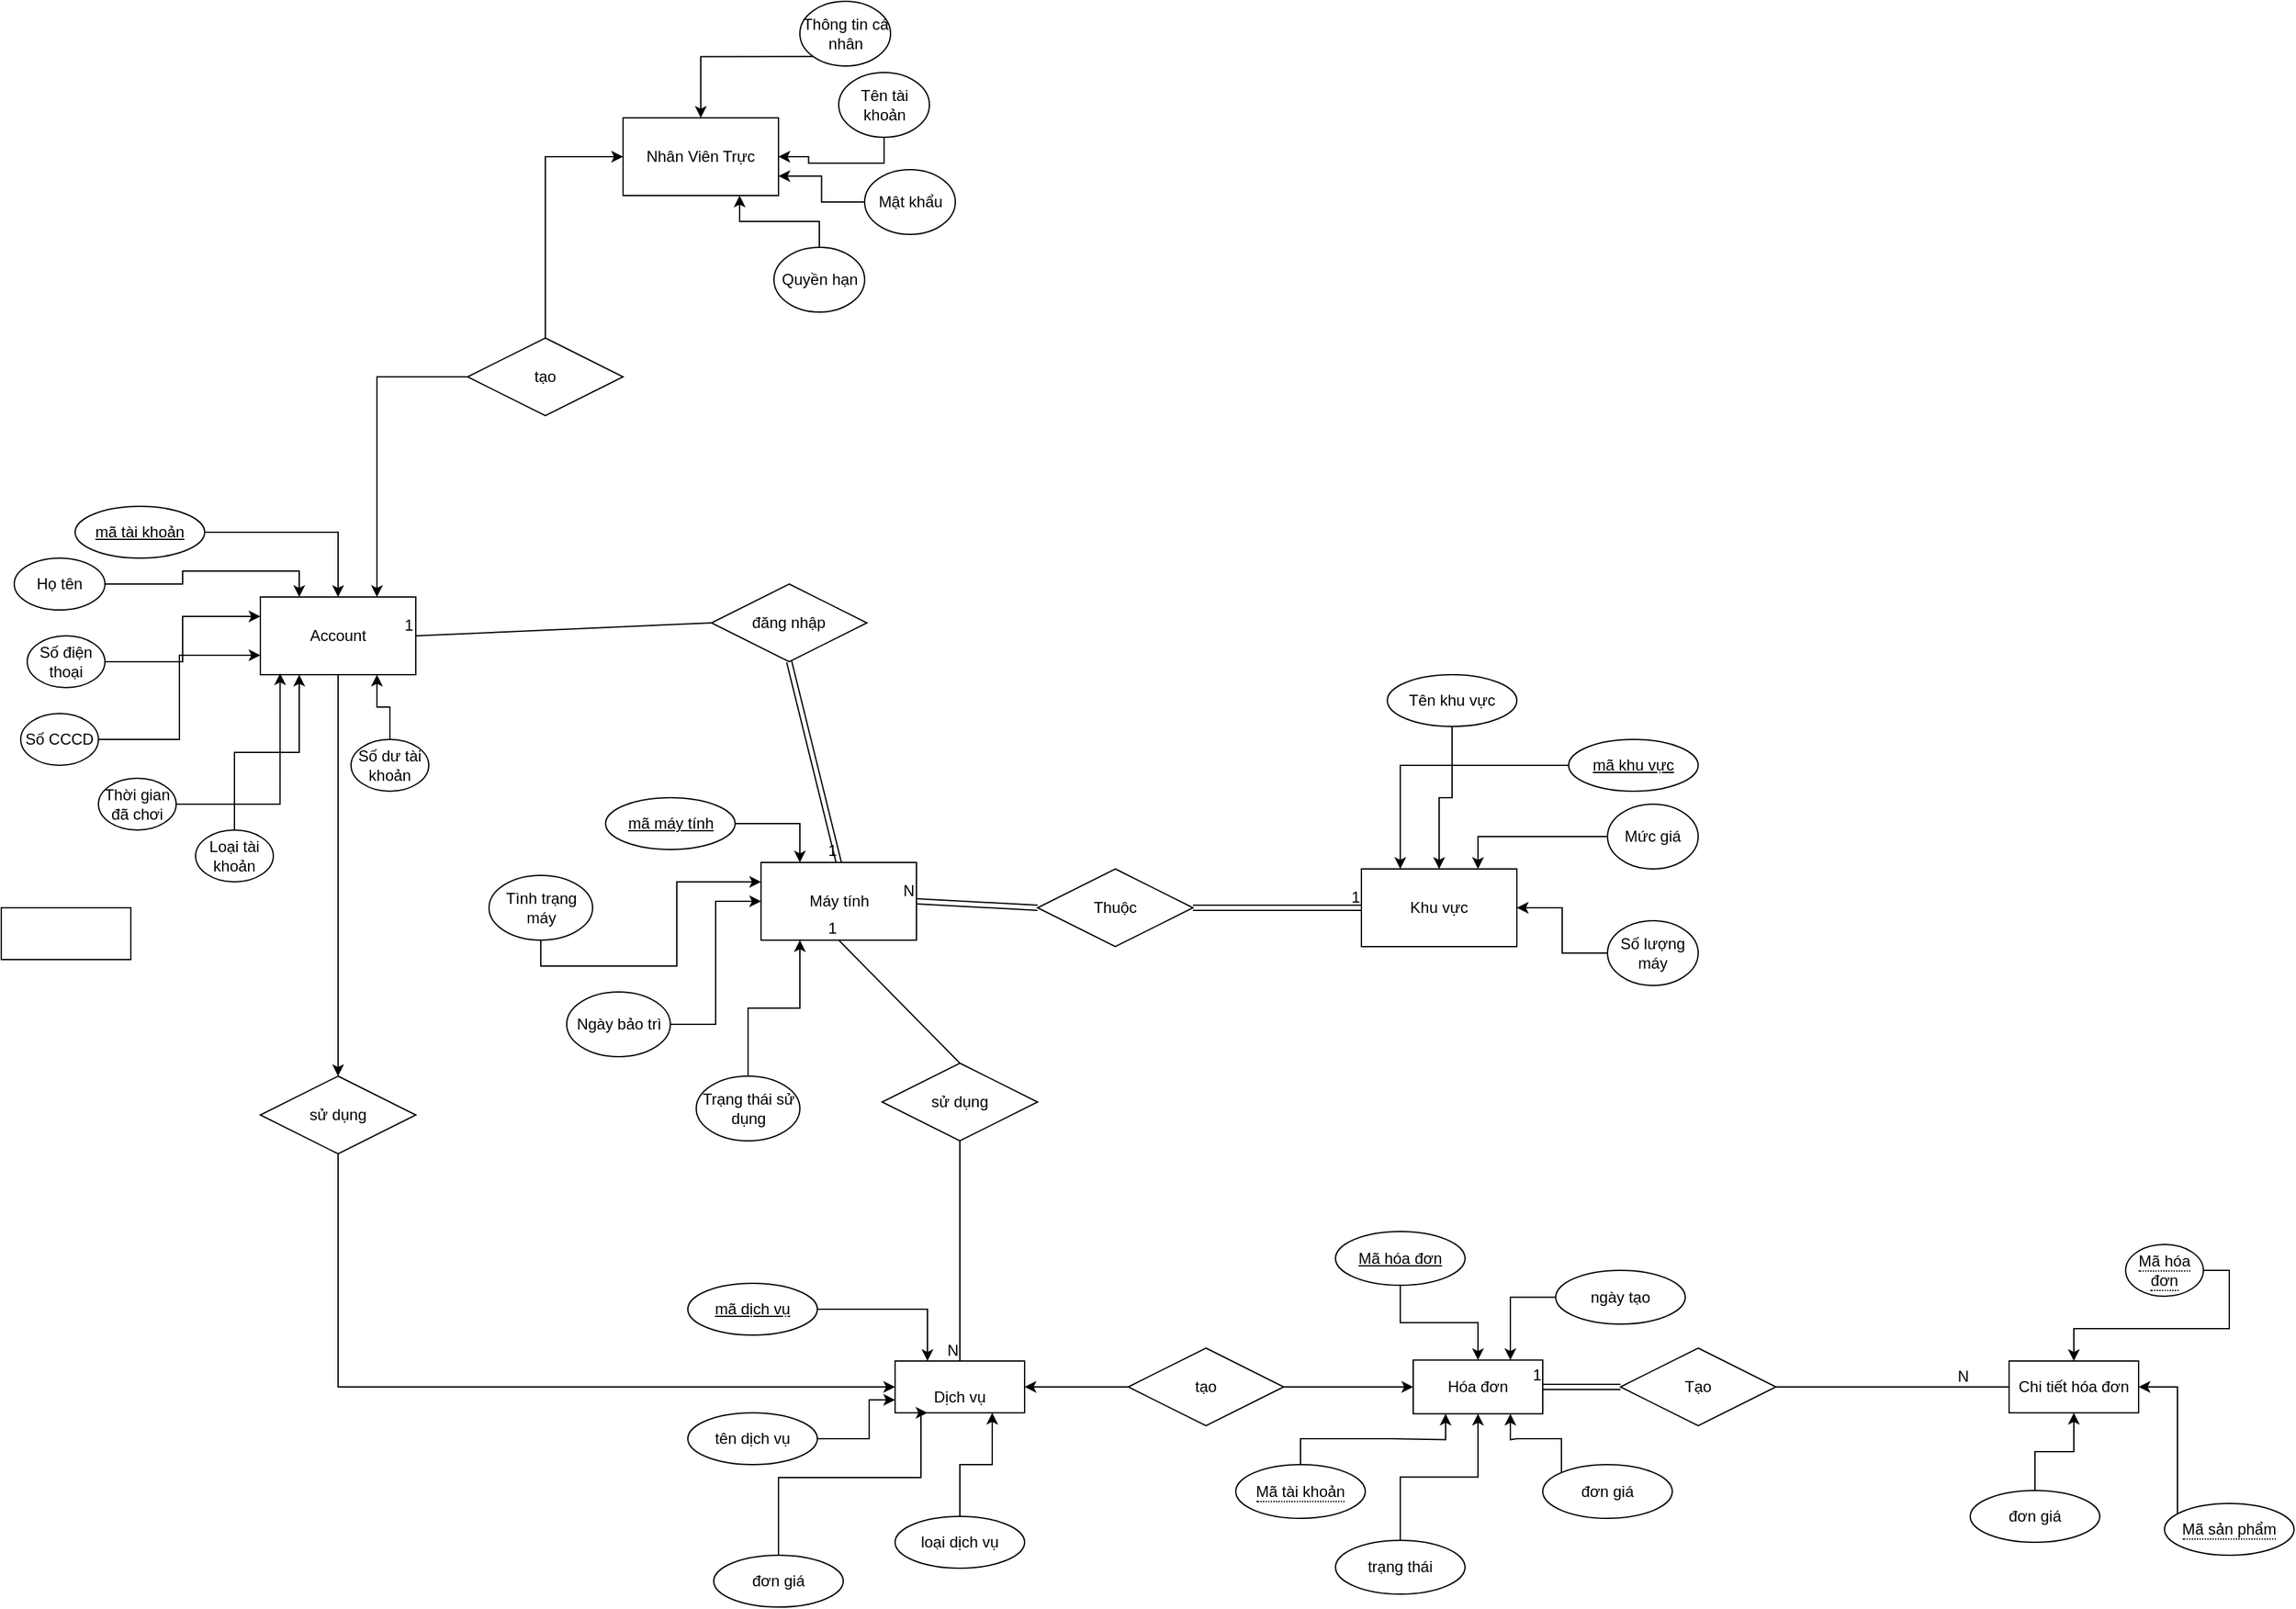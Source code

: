 <mxfile version="21.7.5" type="github">
  <diagram id="C5RBs43oDa-KdzZeNtuy" name="Page-1">
    <mxGraphModel dx="2983" dy="1170" grid="1" gridSize="10" guides="1" tooltips="1" connect="1" arrows="1" fold="1" page="1" pageScale="1" pageWidth="827" pageHeight="1169" math="0" shadow="0">
      <root>
        <mxCell id="WIyWlLk6GJQsqaUBKTNV-0" />
        <mxCell id="WIyWlLk6GJQsqaUBKTNV-1" parent="WIyWlLk6GJQsqaUBKTNV-0" />
        <mxCell id="MhLtzDRJtPfGhHGrREuR-24" value="" style="group" vertex="1" connectable="0" parent="WIyWlLk6GJQsqaUBKTNV-1">
          <mxGeometry x="510" y="1190" width="280" height="240" as="geometry" />
        </mxCell>
        <mxCell id="MhLtzDRJtPfGhHGrREuR-13" value="Khu vực" style="rounded=0;whiteSpace=wrap;html=1;" vertex="1" parent="MhLtzDRJtPfGhHGrREuR-24">
          <mxGeometry y="150" width="120" height="60" as="geometry" />
        </mxCell>
        <mxCell id="MhLtzDRJtPfGhHGrREuR-22" style="edgeStyle=orthogonalEdgeStyle;rounded=0;orthogonalLoop=1;jettySize=auto;html=1;entryX=0.75;entryY=0;entryDx=0;entryDy=0;" edge="1" parent="MhLtzDRJtPfGhHGrREuR-24" source="MhLtzDRJtPfGhHGrREuR-15" target="MhLtzDRJtPfGhHGrREuR-13">
          <mxGeometry relative="1" as="geometry" />
        </mxCell>
        <mxCell id="MhLtzDRJtPfGhHGrREuR-15" value="Mức giá" style="ellipse;whiteSpace=wrap;html=1;" vertex="1" parent="MhLtzDRJtPfGhHGrREuR-24">
          <mxGeometry x="190" y="100" width="70" height="50" as="geometry" />
        </mxCell>
        <mxCell id="MhLtzDRJtPfGhHGrREuR-23" style="edgeStyle=orthogonalEdgeStyle;rounded=0;orthogonalLoop=1;jettySize=auto;html=1;entryX=1;entryY=0.5;entryDx=0;entryDy=0;" edge="1" parent="MhLtzDRJtPfGhHGrREuR-24" source="MhLtzDRJtPfGhHGrREuR-16" target="MhLtzDRJtPfGhHGrREuR-13">
          <mxGeometry relative="1" as="geometry" />
        </mxCell>
        <mxCell id="MhLtzDRJtPfGhHGrREuR-16" value="Số lượng máy" style="ellipse;whiteSpace=wrap;html=1;" vertex="1" parent="MhLtzDRJtPfGhHGrREuR-24">
          <mxGeometry x="190" y="190" width="70" height="50" as="geometry" />
        </mxCell>
        <mxCell id="MhLtzDRJtPfGhHGrREuR-20" style="edgeStyle=orthogonalEdgeStyle;rounded=0;orthogonalLoop=1;jettySize=auto;html=1;entryX=0.5;entryY=0;entryDx=0;entryDy=0;" edge="1" parent="MhLtzDRJtPfGhHGrREuR-24" source="MhLtzDRJtPfGhHGrREuR-19" target="MhLtzDRJtPfGhHGrREuR-13">
          <mxGeometry relative="1" as="geometry" />
        </mxCell>
        <mxCell id="MhLtzDRJtPfGhHGrREuR-19" value="Tên khu vực" style="ellipse;whiteSpace=wrap;html=1;align=center;" vertex="1" parent="MhLtzDRJtPfGhHGrREuR-24">
          <mxGeometry x="20" width="100" height="40" as="geometry" />
        </mxCell>
        <mxCell id="MhLtzDRJtPfGhHGrREuR-31" style="edgeStyle=orthogonalEdgeStyle;rounded=0;orthogonalLoop=1;jettySize=auto;html=1;entryX=0.25;entryY=0;entryDx=0;entryDy=0;exitX=0;exitY=0.5;exitDx=0;exitDy=0;" edge="1" parent="MhLtzDRJtPfGhHGrREuR-24" source="MhLtzDRJtPfGhHGrREuR-125" target="MhLtzDRJtPfGhHGrREuR-13">
          <mxGeometry relative="1" as="geometry">
            <mxPoint x="175" y="50" as="sourcePoint" />
          </mxGeometry>
        </mxCell>
        <mxCell id="MhLtzDRJtPfGhHGrREuR-125" value="mã khu vực" style="ellipse;whiteSpace=wrap;html=1;align=center;fontStyle=4;" vertex="1" parent="MhLtzDRJtPfGhHGrREuR-24">
          <mxGeometry x="160" y="50" width="100" height="40" as="geometry" />
        </mxCell>
        <mxCell id="MhLtzDRJtPfGhHGrREuR-25" value="" style="group" vertex="1" connectable="0" parent="WIyWlLk6GJQsqaUBKTNV-1">
          <mxGeometry x="-153.5" y="1245" width="330" height="290" as="geometry" />
        </mxCell>
        <mxCell id="DBvovF7zLhZcRv6KDwWk-44" value="Máy tính" style="rounded=0;whiteSpace=wrap;html=1;" parent="MhLtzDRJtPfGhHGrREuR-25" vertex="1">
          <mxGeometry x="200" y="90" width="120" height="60" as="geometry" />
        </mxCell>
        <mxCell id="MhLtzDRJtPfGhHGrREuR-10" style="edgeStyle=orthogonalEdgeStyle;rounded=0;orthogonalLoop=1;jettySize=auto;html=1;entryX=0;entryY=0.25;entryDx=0;entryDy=0;exitX=0.5;exitY=1;exitDx=0;exitDy=0;" edge="1" parent="MhLtzDRJtPfGhHGrREuR-25" source="MhLtzDRJtPfGhHGrREuR-0" target="DBvovF7zLhZcRv6KDwWk-44">
          <mxGeometry relative="1" as="geometry">
            <mxPoint x="200" y="120" as="targetPoint" />
          </mxGeometry>
        </mxCell>
        <mxCell id="MhLtzDRJtPfGhHGrREuR-0" value="Tình trạng máy" style="ellipse;whiteSpace=wrap;html=1;" vertex="1" parent="MhLtzDRJtPfGhHGrREuR-25">
          <mxGeometry x="-10" y="100" width="80" height="50" as="geometry" />
        </mxCell>
        <mxCell id="MhLtzDRJtPfGhHGrREuR-11" style="edgeStyle=orthogonalEdgeStyle;rounded=0;orthogonalLoop=1;jettySize=auto;html=1;entryX=0;entryY=0.5;entryDx=0;entryDy=0;" edge="1" parent="MhLtzDRJtPfGhHGrREuR-25" source="MhLtzDRJtPfGhHGrREuR-3" target="DBvovF7zLhZcRv6KDwWk-44">
          <mxGeometry relative="1" as="geometry" />
        </mxCell>
        <mxCell id="MhLtzDRJtPfGhHGrREuR-3" value="Ngày bảo trì" style="ellipse;whiteSpace=wrap;html=1;" vertex="1" parent="MhLtzDRJtPfGhHGrREuR-25">
          <mxGeometry x="50" y="190" width="80" height="50" as="geometry" />
        </mxCell>
        <mxCell id="MhLtzDRJtPfGhHGrREuR-12" style="edgeStyle=orthogonalEdgeStyle;rounded=0;orthogonalLoop=1;jettySize=auto;html=1;entryX=0.25;entryY=1;entryDx=0;entryDy=0;" edge="1" parent="MhLtzDRJtPfGhHGrREuR-25" source="MhLtzDRJtPfGhHGrREuR-7" target="DBvovF7zLhZcRv6KDwWk-44">
          <mxGeometry relative="1" as="geometry" />
        </mxCell>
        <mxCell id="MhLtzDRJtPfGhHGrREuR-7" value="Trạng thái sử dụng" style="ellipse;whiteSpace=wrap;html=1;" vertex="1" parent="MhLtzDRJtPfGhHGrREuR-25">
          <mxGeometry x="150" y="255" width="80" height="50" as="geometry" />
        </mxCell>
        <mxCell id="MhLtzDRJtPfGhHGrREuR-29" style="edgeStyle=orthogonalEdgeStyle;rounded=0;orthogonalLoop=1;jettySize=auto;html=1;entryX=0.25;entryY=0;entryDx=0;entryDy=0;exitX=1;exitY=0.5;exitDx=0;exitDy=0;" edge="1" parent="MhLtzDRJtPfGhHGrREuR-25" source="MhLtzDRJtPfGhHGrREuR-123" target="DBvovF7zLhZcRv6KDwWk-44">
          <mxGeometry relative="1" as="geometry">
            <mxPoint x="179.999" y="20.091" as="sourcePoint" />
          </mxGeometry>
        </mxCell>
        <mxCell id="MhLtzDRJtPfGhHGrREuR-123" value="mã máy tính" style="ellipse;whiteSpace=wrap;html=1;align=center;fontStyle=4;" vertex="1" parent="MhLtzDRJtPfGhHGrREuR-25">
          <mxGeometry x="80" y="40" width="100" height="40" as="geometry" />
        </mxCell>
        <mxCell id="MhLtzDRJtPfGhHGrREuR-26" value="" style="group" vertex="1" connectable="0" parent="WIyWlLk6GJQsqaUBKTNV-1">
          <mxGeometry x="-60" y="670" width="256.5" height="240" as="geometry" />
        </mxCell>
        <mxCell id="DBvovF7zLhZcRv6KDwWk-35" value="Nhân Viên Trực" style="rounded=0;whiteSpace=wrap;html=1;" parent="MhLtzDRJtPfGhHGrREuR-26" vertex="1">
          <mxGeometry y="90" width="120" height="60" as="geometry" />
        </mxCell>
        <mxCell id="DBvovF7zLhZcRv6KDwWk-36" style="edgeStyle=orthogonalEdgeStyle;rounded=0;orthogonalLoop=1;jettySize=auto;html=1;exitX=0;exitY=1;exitDx=0;exitDy=0;entryX=0.5;entryY=0;entryDx=0;entryDy=0;" parent="MhLtzDRJtPfGhHGrREuR-26" source="DBvovF7zLhZcRv6KDwWk-37" target="DBvovF7zLhZcRv6KDwWk-35" edge="1">
          <mxGeometry relative="1" as="geometry" />
        </mxCell>
        <mxCell id="DBvovF7zLhZcRv6KDwWk-37" value="Thông tin cá nhân" style="ellipse;whiteSpace=wrap;html=1;" parent="MhLtzDRJtPfGhHGrREuR-26" vertex="1">
          <mxGeometry x="136.5" width="70" height="50" as="geometry" />
        </mxCell>
        <mxCell id="DBvovF7zLhZcRv6KDwWk-38" style="edgeStyle=orthogonalEdgeStyle;rounded=0;orthogonalLoop=1;jettySize=auto;html=1;exitX=0.5;exitY=1;exitDx=0;exitDy=0;entryX=1;entryY=0.5;entryDx=0;entryDy=0;" parent="MhLtzDRJtPfGhHGrREuR-26" source="DBvovF7zLhZcRv6KDwWk-39" target="DBvovF7zLhZcRv6KDwWk-35" edge="1">
          <mxGeometry relative="1" as="geometry" />
        </mxCell>
        <mxCell id="DBvovF7zLhZcRv6KDwWk-39" value="Tên tài khoản" style="ellipse;whiteSpace=wrap;html=1;" parent="MhLtzDRJtPfGhHGrREuR-26" vertex="1">
          <mxGeometry x="166.5" y="55" width="70" height="50" as="geometry" />
        </mxCell>
        <mxCell id="DBvovF7zLhZcRv6KDwWk-40" style="edgeStyle=orthogonalEdgeStyle;rounded=0;orthogonalLoop=1;jettySize=auto;html=1;entryX=1;entryY=0.75;entryDx=0;entryDy=0;" parent="MhLtzDRJtPfGhHGrREuR-26" source="DBvovF7zLhZcRv6KDwWk-41" target="DBvovF7zLhZcRv6KDwWk-35" edge="1">
          <mxGeometry relative="1" as="geometry" />
        </mxCell>
        <mxCell id="DBvovF7zLhZcRv6KDwWk-41" value="Mật khẩu" style="ellipse;whiteSpace=wrap;html=1;" parent="MhLtzDRJtPfGhHGrREuR-26" vertex="1">
          <mxGeometry x="186.5" y="130" width="70" height="50" as="geometry" />
        </mxCell>
        <mxCell id="DBvovF7zLhZcRv6KDwWk-42" style="edgeStyle=orthogonalEdgeStyle;rounded=0;orthogonalLoop=1;jettySize=auto;html=1;entryX=0.75;entryY=1;entryDx=0;entryDy=0;" parent="MhLtzDRJtPfGhHGrREuR-26" source="DBvovF7zLhZcRv6KDwWk-43" target="DBvovF7zLhZcRv6KDwWk-35" edge="1">
          <mxGeometry relative="1" as="geometry" />
        </mxCell>
        <mxCell id="DBvovF7zLhZcRv6KDwWk-43" value="Quyền hạn" style="ellipse;whiteSpace=wrap;html=1;" parent="MhLtzDRJtPfGhHGrREuR-26" vertex="1">
          <mxGeometry x="116.5" y="190" width="70" height="50" as="geometry" />
        </mxCell>
        <mxCell id="MhLtzDRJtPfGhHGrREuR-33" value="Thuộc" style="shape=rhombus;perimeter=rhombusPerimeter;whiteSpace=wrap;html=1;align=center;" vertex="1" parent="WIyWlLk6GJQsqaUBKTNV-1">
          <mxGeometry x="260" y="1340" width="120" height="60" as="geometry" />
        </mxCell>
        <mxCell id="MhLtzDRJtPfGhHGrREuR-36" value="" style="shape=link;html=1;rounded=0;entryX=0;entryY=0.5;entryDx=0;entryDy=0;exitX=1;exitY=0.5;exitDx=0;exitDy=0;" edge="1" parent="WIyWlLk6GJQsqaUBKTNV-1" source="MhLtzDRJtPfGhHGrREuR-33" target="MhLtzDRJtPfGhHGrREuR-13">
          <mxGeometry relative="1" as="geometry">
            <mxPoint x="170" y="1300" as="sourcePoint" />
            <mxPoint x="330" y="1300" as="targetPoint" />
          </mxGeometry>
        </mxCell>
        <mxCell id="MhLtzDRJtPfGhHGrREuR-37" value="1" style="resizable=0;html=1;whiteSpace=wrap;align=right;verticalAlign=bottom;" connectable="0" vertex="1" parent="MhLtzDRJtPfGhHGrREuR-36">
          <mxGeometry x="1" relative="1" as="geometry" />
        </mxCell>
        <mxCell id="MhLtzDRJtPfGhHGrREuR-38" value="" style="shape=link;html=1;rounded=0;entryX=1;entryY=0.5;entryDx=0;entryDy=0;align=center;labelPosition=center;verticalLabelPosition=middle;verticalAlign=middle;exitX=0;exitY=0.5;exitDx=0;exitDy=0;" edge="1" parent="WIyWlLk6GJQsqaUBKTNV-1" source="MhLtzDRJtPfGhHGrREuR-33" target="DBvovF7zLhZcRv6KDwWk-44">
          <mxGeometry relative="1" as="geometry">
            <mxPoint x="210" y="1290" as="sourcePoint" />
            <mxPoint x="430" y="1240" as="targetPoint" />
          </mxGeometry>
        </mxCell>
        <mxCell id="MhLtzDRJtPfGhHGrREuR-39" value="N" style="resizable=0;html=1;whiteSpace=wrap;align=right;verticalAlign=bottom;" connectable="0" vertex="1" parent="MhLtzDRJtPfGhHGrREuR-38">
          <mxGeometry x="1" relative="1" as="geometry" />
        </mxCell>
        <mxCell id="MhLtzDRJtPfGhHGrREuR-50" value="" style="group" vertex="1" connectable="0" parent="WIyWlLk6GJQsqaUBKTNV-1">
          <mxGeometry x="-20" y="1660" width="270" height="220" as="geometry" />
        </mxCell>
        <mxCell id="MhLtzDRJtPfGhHGrREuR-40" value="&lt;br&gt;Dịch vụ" style="whiteSpace=wrap;html=1;align=center;" vertex="1" parent="MhLtzDRJtPfGhHGrREuR-50">
          <mxGeometry x="170" y="60" width="100" height="40" as="geometry" />
        </mxCell>
        <mxCell id="MhLtzDRJtPfGhHGrREuR-43" style="edgeStyle=orthogonalEdgeStyle;rounded=0;orthogonalLoop=1;jettySize=auto;html=1;entryX=0.25;entryY=0;entryDx=0;entryDy=0;" edge="1" parent="MhLtzDRJtPfGhHGrREuR-50" source="MhLtzDRJtPfGhHGrREuR-42" target="MhLtzDRJtPfGhHGrREuR-40">
          <mxGeometry relative="1" as="geometry" />
        </mxCell>
        <mxCell id="MhLtzDRJtPfGhHGrREuR-42" value="mã dịch vụ" style="ellipse;whiteSpace=wrap;html=1;align=center;fontStyle=4;" vertex="1" parent="MhLtzDRJtPfGhHGrREuR-50">
          <mxGeometry x="10" width="100" height="40" as="geometry" />
        </mxCell>
        <mxCell id="MhLtzDRJtPfGhHGrREuR-45" style="edgeStyle=orthogonalEdgeStyle;rounded=0;orthogonalLoop=1;jettySize=auto;html=1;entryX=0;entryY=0.75;entryDx=0;entryDy=0;" edge="1" parent="MhLtzDRJtPfGhHGrREuR-50" source="MhLtzDRJtPfGhHGrREuR-44" target="MhLtzDRJtPfGhHGrREuR-40">
          <mxGeometry relative="1" as="geometry">
            <Array as="points">
              <mxPoint x="150" y="120" />
              <mxPoint x="150" y="90" />
            </Array>
          </mxGeometry>
        </mxCell>
        <mxCell id="MhLtzDRJtPfGhHGrREuR-44" value="tên dịch vụ" style="ellipse;whiteSpace=wrap;html=1;align=center;" vertex="1" parent="MhLtzDRJtPfGhHGrREuR-50">
          <mxGeometry x="10" y="100" width="100" height="40" as="geometry" />
        </mxCell>
        <mxCell id="MhLtzDRJtPfGhHGrREuR-47" style="edgeStyle=orthogonalEdgeStyle;rounded=0;orthogonalLoop=1;jettySize=auto;html=1;entryX=0.25;entryY=1;entryDx=0;entryDy=0;" edge="1" parent="MhLtzDRJtPfGhHGrREuR-50" source="MhLtzDRJtPfGhHGrREuR-46" target="MhLtzDRJtPfGhHGrREuR-40">
          <mxGeometry relative="1" as="geometry">
            <Array as="points">
              <mxPoint x="80" y="150" />
              <mxPoint x="190" y="150" />
              <mxPoint x="190" y="100" />
            </Array>
          </mxGeometry>
        </mxCell>
        <mxCell id="MhLtzDRJtPfGhHGrREuR-46" value="đơn giá" style="ellipse;whiteSpace=wrap;html=1;align=center;" vertex="1" parent="MhLtzDRJtPfGhHGrREuR-50">
          <mxGeometry x="30" y="210" width="100" height="40" as="geometry" />
        </mxCell>
        <mxCell id="MhLtzDRJtPfGhHGrREuR-49" style="edgeStyle=orthogonalEdgeStyle;rounded=0;orthogonalLoop=1;jettySize=auto;html=1;entryX=0.75;entryY=1;entryDx=0;entryDy=0;" edge="1" parent="MhLtzDRJtPfGhHGrREuR-50" source="MhLtzDRJtPfGhHGrREuR-48" target="MhLtzDRJtPfGhHGrREuR-40">
          <mxGeometry relative="1" as="geometry" />
        </mxCell>
        <mxCell id="MhLtzDRJtPfGhHGrREuR-48" value="loại dịch vụ" style="ellipse;whiteSpace=wrap;html=1;align=center;" vertex="1" parent="MhLtzDRJtPfGhHGrREuR-50">
          <mxGeometry x="170" y="180" width="100" height="40" as="geometry" />
        </mxCell>
        <mxCell id="MhLtzDRJtPfGhHGrREuR-74" value="" style="group" vertex="1" connectable="0" parent="WIyWlLk6GJQsqaUBKTNV-1">
          <mxGeometry x="880" y="1680" width="230" height="180" as="geometry" />
        </mxCell>
        <mxCell id="MhLtzDRJtPfGhHGrREuR-70" value="đơn giá" style="ellipse;whiteSpace=wrap;html=1;align=center;" vertex="1" parent="MhLtzDRJtPfGhHGrREuR-74">
          <mxGeometry x="100" y="140" width="100" height="40" as="geometry" />
        </mxCell>
        <mxCell id="MhLtzDRJtPfGhHGrREuR-119" value="" style="group" vertex="1" connectable="0" parent="MhLtzDRJtPfGhHGrREuR-74">
          <mxGeometry x="130" y="40" width="100" height="40" as="geometry" />
        </mxCell>
        <mxCell id="MhLtzDRJtPfGhHGrREuR-66" value="Chi tiết hóa đơn" style="whiteSpace=wrap;html=1;align=center;" vertex="1" parent="MhLtzDRJtPfGhHGrREuR-119">
          <mxGeometry width="100" height="40" as="geometry" />
        </mxCell>
        <mxCell id="MhLtzDRJtPfGhHGrREuR-73" style="edgeStyle=orthogonalEdgeStyle;rounded=0;orthogonalLoop=1;jettySize=auto;html=1;entryX=0.5;entryY=1;entryDx=0;entryDy=0;" edge="1" parent="MhLtzDRJtPfGhHGrREuR-119" source="MhLtzDRJtPfGhHGrREuR-70" target="MhLtzDRJtPfGhHGrREuR-66">
          <mxGeometry relative="1" as="geometry" />
        </mxCell>
        <mxCell id="MhLtzDRJtPfGhHGrREuR-88" value="" style="group" vertex="1" connectable="0" parent="WIyWlLk6GJQsqaUBKTNV-1">
          <mxGeometry x="490" y="1620" width="250" height="280" as="geometry" />
        </mxCell>
        <mxCell id="MhLtzDRJtPfGhHGrREuR-75" value="Hóa đơn" style="whiteSpace=wrap;html=1;align=center;" vertex="1" parent="MhLtzDRJtPfGhHGrREuR-88">
          <mxGeometry x="60" y="99.259" width="100" height="41.481" as="geometry" />
        </mxCell>
        <mxCell id="MhLtzDRJtPfGhHGrREuR-86" style="edgeStyle=orthogonalEdgeStyle;rounded=0;orthogonalLoop=1;jettySize=auto;html=1;entryX=0.5;entryY=0;entryDx=0;entryDy=0;" edge="1" parent="MhLtzDRJtPfGhHGrREuR-88" source="MhLtzDRJtPfGhHGrREuR-76" target="MhLtzDRJtPfGhHGrREuR-75">
          <mxGeometry relative="1" as="geometry" />
        </mxCell>
        <mxCell id="MhLtzDRJtPfGhHGrREuR-76" value="Mã hóa đơn" style="ellipse;whiteSpace=wrap;html=1;align=center;fontStyle=4;" vertex="1" parent="MhLtzDRJtPfGhHGrREuR-88">
          <mxGeometry width="100" height="41.481" as="geometry" />
        </mxCell>
        <mxCell id="MhLtzDRJtPfGhHGrREuR-85" style="edgeStyle=orthogonalEdgeStyle;rounded=0;orthogonalLoop=1;jettySize=auto;html=1;exitX=0;exitY=0.5;exitDx=0;exitDy=0;entryX=0.75;entryY=0;entryDx=0;entryDy=0;" edge="1" parent="MhLtzDRJtPfGhHGrREuR-88" source="MhLtzDRJtPfGhHGrREuR-77" target="MhLtzDRJtPfGhHGrREuR-75">
          <mxGeometry relative="1" as="geometry" />
        </mxCell>
        <mxCell id="MhLtzDRJtPfGhHGrREuR-77" value="ngày tạo" style="ellipse;whiteSpace=wrap;html=1;align=center;" vertex="1" parent="MhLtzDRJtPfGhHGrREuR-88">
          <mxGeometry x="170" y="29.997" width="100" height="41.481" as="geometry" />
        </mxCell>
        <mxCell id="MhLtzDRJtPfGhHGrREuR-83" style="edgeStyle=orthogonalEdgeStyle;rounded=0;orthogonalLoop=1;jettySize=auto;html=1;exitX=0;exitY=0;exitDx=0;exitDy=0;entryX=0.75;entryY=1;entryDx=0;entryDy=0;" edge="1" parent="MhLtzDRJtPfGhHGrREuR-88" source="MhLtzDRJtPfGhHGrREuR-80" target="MhLtzDRJtPfGhHGrREuR-75">
          <mxGeometry relative="1" as="geometry" />
        </mxCell>
        <mxCell id="MhLtzDRJtPfGhHGrREuR-80" value="đơn giá" style="ellipse;whiteSpace=wrap;html=1;align=center;" vertex="1" parent="MhLtzDRJtPfGhHGrREuR-88">
          <mxGeometry x="160" y="179.997" width="100" height="41.481" as="geometry" />
        </mxCell>
        <mxCell id="MhLtzDRJtPfGhHGrREuR-82" style="edgeStyle=orthogonalEdgeStyle;rounded=0;orthogonalLoop=1;jettySize=auto;html=1;entryX=0.5;entryY=1;entryDx=0;entryDy=0;" edge="1" parent="MhLtzDRJtPfGhHGrREuR-88" source="MhLtzDRJtPfGhHGrREuR-81" target="MhLtzDRJtPfGhHGrREuR-75">
          <mxGeometry relative="1" as="geometry" />
        </mxCell>
        <mxCell id="MhLtzDRJtPfGhHGrREuR-81" value="trạng thái" style="ellipse;whiteSpace=wrap;html=1;align=center;" vertex="1" parent="MhLtzDRJtPfGhHGrREuR-88">
          <mxGeometry y="238.519" width="100" height="41.481" as="geometry" />
        </mxCell>
        <mxCell id="MhLtzDRJtPfGhHGrREuR-89" value="Tạo" style="shape=rhombus;perimeter=rhombusPerimeter;whiteSpace=wrap;html=1;align=center;" vertex="1" parent="WIyWlLk6GJQsqaUBKTNV-1">
          <mxGeometry x="710" y="1710" width="120" height="60" as="geometry" />
        </mxCell>
        <mxCell id="MhLtzDRJtPfGhHGrREuR-95" value="" style="shape=link;html=1;rounded=0;exitX=0;exitY=0.5;exitDx=0;exitDy=0;entryX=1;entryY=0.5;entryDx=0;entryDy=0;" edge="1" parent="WIyWlLk6GJQsqaUBKTNV-1" source="MhLtzDRJtPfGhHGrREuR-89" target="MhLtzDRJtPfGhHGrREuR-75">
          <mxGeometry relative="1" as="geometry">
            <mxPoint x="690" y="1690" as="sourcePoint" />
            <mxPoint x="850" y="1690" as="targetPoint" />
          </mxGeometry>
        </mxCell>
        <mxCell id="MhLtzDRJtPfGhHGrREuR-96" value="1" style="resizable=0;html=1;whiteSpace=wrap;align=right;verticalAlign=bottom;" connectable="0" vertex="1" parent="MhLtzDRJtPfGhHGrREuR-95">
          <mxGeometry x="1" relative="1" as="geometry" />
        </mxCell>
        <mxCell id="MhLtzDRJtPfGhHGrREuR-97" value="" style="endArrow=none;html=1;rounded=0;exitX=1;exitY=0.5;exitDx=0;exitDy=0;entryX=0;entryY=0.5;entryDx=0;entryDy=0;" edge="1" parent="WIyWlLk6GJQsqaUBKTNV-1" source="MhLtzDRJtPfGhHGrREuR-89" target="MhLtzDRJtPfGhHGrREuR-66">
          <mxGeometry relative="1" as="geometry">
            <mxPoint x="840" y="1790" as="sourcePoint" />
            <mxPoint x="920" y="1750" as="targetPoint" />
          </mxGeometry>
        </mxCell>
        <mxCell id="MhLtzDRJtPfGhHGrREuR-98" value="N" style="resizable=0;html=1;whiteSpace=wrap;align=right;verticalAlign=bottom;" connectable="0" vertex="1" parent="MhLtzDRJtPfGhHGrREuR-97">
          <mxGeometry x="1" relative="1" as="geometry">
            <mxPoint x="-30" as="offset" />
          </mxGeometry>
        </mxCell>
        <mxCell id="MhLtzDRJtPfGhHGrREuR-99" value="" style="group" vertex="1" connectable="0" parent="WIyWlLk6GJQsqaUBKTNV-1">
          <mxGeometry x="-530" y="1030" width="310" height="320" as="geometry" />
        </mxCell>
        <mxCell id="DBvovF7zLhZcRv6KDwWk-0" value="Account" style="rounded=0;whiteSpace=wrap;html=1;" parent="MhLtzDRJtPfGhHGrREuR-99" vertex="1">
          <mxGeometry x="190" y="100" width="120" height="60" as="geometry" />
        </mxCell>
        <mxCell id="DBvovF7zLhZcRv6KDwWk-9" style="edgeStyle=orthogonalEdgeStyle;rounded=0;orthogonalLoop=1;jettySize=auto;html=1;entryX=0.5;entryY=0;entryDx=0;entryDy=0;exitX=1;exitY=0.5;exitDx=0;exitDy=0;" parent="MhLtzDRJtPfGhHGrREuR-99" source="MhLtzDRJtPfGhHGrREuR-126" target="DBvovF7zLhZcRv6KDwWk-0" edge="1">
          <mxGeometry relative="1" as="geometry">
            <mxPoint x="120" y="20.0" as="sourcePoint" />
          </mxGeometry>
        </mxCell>
        <mxCell id="DBvovF7zLhZcRv6KDwWk-11" style="edgeStyle=orthogonalEdgeStyle;rounded=0;orthogonalLoop=1;jettySize=auto;html=1;exitX=1;exitY=0.5;exitDx=0;exitDy=0;entryX=0;entryY=0.25;entryDx=0;entryDy=0;" parent="MhLtzDRJtPfGhHGrREuR-99" source="DBvovF7zLhZcRv6KDwWk-2" target="DBvovF7zLhZcRv6KDwWk-0" edge="1">
          <mxGeometry relative="1" as="geometry">
            <mxPoint x="140" y="170" as="targetPoint" />
          </mxGeometry>
        </mxCell>
        <mxCell id="DBvovF7zLhZcRv6KDwWk-2" value="Số điện thoại" style="ellipse;whiteSpace=wrap;html=1;" parent="MhLtzDRJtPfGhHGrREuR-99" vertex="1">
          <mxGeometry x="10" y="130" width="60" height="40" as="geometry" />
        </mxCell>
        <mxCell id="DBvovF7zLhZcRv6KDwWk-10" style="edgeStyle=orthogonalEdgeStyle;rounded=0;orthogonalLoop=1;jettySize=auto;html=1;entryX=0.25;entryY=0;entryDx=0;entryDy=0;" parent="MhLtzDRJtPfGhHGrREuR-99" source="DBvovF7zLhZcRv6KDwWk-3" target="DBvovF7zLhZcRv6KDwWk-0" edge="1">
          <mxGeometry relative="1" as="geometry" />
        </mxCell>
        <mxCell id="DBvovF7zLhZcRv6KDwWk-3" value="Họ tên" style="ellipse;whiteSpace=wrap;html=1;" parent="MhLtzDRJtPfGhHGrREuR-99" vertex="1">
          <mxGeometry y="70" width="70" height="40" as="geometry" />
        </mxCell>
        <mxCell id="DBvovF7zLhZcRv6KDwWk-12" style="edgeStyle=orthogonalEdgeStyle;rounded=0;orthogonalLoop=1;jettySize=auto;html=1;entryX=0;entryY=0.75;entryDx=0;entryDy=0;" parent="MhLtzDRJtPfGhHGrREuR-99" source="DBvovF7zLhZcRv6KDwWk-4" target="DBvovF7zLhZcRv6KDwWk-0" edge="1">
          <mxGeometry relative="1" as="geometry" />
        </mxCell>
        <mxCell id="DBvovF7zLhZcRv6KDwWk-4" value="Số CCCD" style="ellipse;whiteSpace=wrap;html=1;" parent="MhLtzDRJtPfGhHGrREuR-99" vertex="1">
          <mxGeometry x="5" y="190" width="60" height="40" as="geometry" />
        </mxCell>
        <mxCell id="DBvovF7zLhZcRv6KDwWk-13" style="edgeStyle=orthogonalEdgeStyle;rounded=0;orthogonalLoop=1;jettySize=auto;html=1;entryX=0.75;entryY=1;entryDx=0;entryDy=0;" parent="MhLtzDRJtPfGhHGrREuR-99" source="DBvovF7zLhZcRv6KDwWk-5" target="DBvovF7zLhZcRv6KDwWk-0" edge="1">
          <mxGeometry relative="1" as="geometry" />
        </mxCell>
        <mxCell id="DBvovF7zLhZcRv6KDwWk-5" value="Số dư tài khoản" style="ellipse;whiteSpace=wrap;html=1;" parent="MhLtzDRJtPfGhHGrREuR-99" vertex="1">
          <mxGeometry x="260" y="210" width="60" height="40" as="geometry" />
        </mxCell>
        <mxCell id="DBvovF7zLhZcRv6KDwWk-14" style="edgeStyle=orthogonalEdgeStyle;rounded=0;orthogonalLoop=1;jettySize=auto;html=1;entryX=0.127;entryY=0.983;entryDx=0;entryDy=0;entryPerimeter=0;" parent="MhLtzDRJtPfGhHGrREuR-99" source="DBvovF7zLhZcRv6KDwWk-7" target="DBvovF7zLhZcRv6KDwWk-0" edge="1">
          <mxGeometry relative="1" as="geometry" />
        </mxCell>
        <mxCell id="DBvovF7zLhZcRv6KDwWk-7" value="Thời gian đã chơi" style="ellipse;whiteSpace=wrap;html=1;" parent="MhLtzDRJtPfGhHGrREuR-99" vertex="1">
          <mxGeometry x="65" y="240" width="60" height="40" as="geometry" />
        </mxCell>
        <mxCell id="DBvovF7zLhZcRv6KDwWk-15" style="edgeStyle=orthogonalEdgeStyle;rounded=0;orthogonalLoop=1;jettySize=auto;html=1;exitX=0.5;exitY=0;exitDx=0;exitDy=0;entryX=0.25;entryY=1;entryDx=0;entryDy=0;" parent="MhLtzDRJtPfGhHGrREuR-99" source="DBvovF7zLhZcRv6KDwWk-8" target="DBvovF7zLhZcRv6KDwWk-0" edge="1">
          <mxGeometry relative="1" as="geometry" />
        </mxCell>
        <mxCell id="DBvovF7zLhZcRv6KDwWk-8" value="Loại tài khoản" style="ellipse;whiteSpace=wrap;html=1;" parent="MhLtzDRJtPfGhHGrREuR-99" vertex="1">
          <mxGeometry x="140" y="280" width="60" height="40" as="geometry" />
        </mxCell>
        <mxCell id="MhLtzDRJtPfGhHGrREuR-126" value="mã tài khoản" style="ellipse;whiteSpace=wrap;html=1;align=center;fontStyle=4;" vertex="1" parent="MhLtzDRJtPfGhHGrREuR-99">
          <mxGeometry x="47" y="30" width="100" height="40" as="geometry" />
        </mxCell>
        <mxCell id="MhLtzDRJtPfGhHGrREuR-100" value="đăng nhập" style="shape=rhombus;perimeter=rhombusPerimeter;whiteSpace=wrap;html=1;align=center;" vertex="1" parent="WIyWlLk6GJQsqaUBKTNV-1">
          <mxGeometry x="8.25" y="1120" width="120" height="60" as="geometry" />
        </mxCell>
        <mxCell id="MhLtzDRJtPfGhHGrREuR-101" value="" style="shape=link;html=1;rounded=0;exitX=0.5;exitY=1;exitDx=0;exitDy=0;entryX=0.5;entryY=0;entryDx=0;entryDy=0;" edge="1" parent="WIyWlLk6GJQsqaUBKTNV-1" source="MhLtzDRJtPfGhHGrREuR-100" target="DBvovF7zLhZcRv6KDwWk-44">
          <mxGeometry relative="1" as="geometry">
            <mxPoint x="80" y="1070" as="sourcePoint" />
            <mxPoint x="240" y="1070" as="targetPoint" />
          </mxGeometry>
        </mxCell>
        <mxCell id="MhLtzDRJtPfGhHGrREuR-102" value="1" style="resizable=0;html=1;whiteSpace=wrap;align=right;verticalAlign=bottom;" connectable="0" vertex="1" parent="MhLtzDRJtPfGhHGrREuR-101">
          <mxGeometry x="1" relative="1" as="geometry" />
        </mxCell>
        <mxCell id="MhLtzDRJtPfGhHGrREuR-103" value="" style="endArrow=none;html=1;rounded=0;exitX=0;exitY=0.5;exitDx=0;exitDy=0;entryX=1;entryY=0.5;entryDx=0;entryDy=0;" edge="1" parent="WIyWlLk6GJQsqaUBKTNV-1" source="MhLtzDRJtPfGhHGrREuR-100" target="DBvovF7zLhZcRv6KDwWk-0">
          <mxGeometry relative="1" as="geometry">
            <mxPoint x="80" y="1070" as="sourcePoint" />
            <mxPoint x="240" y="1070" as="targetPoint" />
          </mxGeometry>
        </mxCell>
        <mxCell id="MhLtzDRJtPfGhHGrREuR-104" value="1" style="resizable=0;html=1;whiteSpace=wrap;align=right;verticalAlign=bottom;" connectable="0" vertex="1" parent="MhLtzDRJtPfGhHGrREuR-103">
          <mxGeometry x="1" relative="1" as="geometry" />
        </mxCell>
        <mxCell id="MhLtzDRJtPfGhHGrREuR-132" style="edgeStyle=orthogonalEdgeStyle;rounded=0;orthogonalLoop=1;jettySize=auto;html=1;entryX=0.75;entryY=0;entryDx=0;entryDy=0;" edge="1" parent="WIyWlLk6GJQsqaUBKTNV-1" source="MhLtzDRJtPfGhHGrREuR-105" target="DBvovF7zLhZcRv6KDwWk-0">
          <mxGeometry relative="1" as="geometry" />
        </mxCell>
        <mxCell id="MhLtzDRJtPfGhHGrREuR-133" style="edgeStyle=orthogonalEdgeStyle;rounded=0;orthogonalLoop=1;jettySize=auto;html=1;entryX=0;entryY=0.5;entryDx=0;entryDy=0;" edge="1" parent="WIyWlLk6GJQsqaUBKTNV-1" source="MhLtzDRJtPfGhHGrREuR-105" target="DBvovF7zLhZcRv6KDwWk-35">
          <mxGeometry relative="1" as="geometry" />
        </mxCell>
        <mxCell id="MhLtzDRJtPfGhHGrREuR-105" value="tạo" style="shape=rhombus;perimeter=rhombusPerimeter;whiteSpace=wrap;html=1;align=center;" vertex="1" parent="WIyWlLk6GJQsqaUBKTNV-1">
          <mxGeometry x="-180" y="930" width="120" height="60" as="geometry" />
        </mxCell>
        <mxCell id="MhLtzDRJtPfGhHGrREuR-106" value="" style="whiteSpace=wrap;html=1;align=center;" vertex="1" parent="WIyWlLk6GJQsqaUBKTNV-1">
          <mxGeometry x="-540" y="1370" width="100" height="40" as="geometry" />
        </mxCell>
        <mxCell id="MhLtzDRJtPfGhHGrREuR-108" value="sử dụng" style="shape=rhombus;perimeter=rhombusPerimeter;whiteSpace=wrap;html=1;align=center;" vertex="1" parent="WIyWlLk6GJQsqaUBKTNV-1">
          <mxGeometry x="140" y="1490" width="120" height="60" as="geometry" />
        </mxCell>
        <mxCell id="MhLtzDRJtPfGhHGrREuR-113" value="" style="endArrow=none;html=1;rounded=0;entryX=0.5;entryY=1;entryDx=0;entryDy=0;exitX=0.5;exitY=0;exitDx=0;exitDy=0;" edge="1" parent="WIyWlLk6GJQsqaUBKTNV-1" source="MhLtzDRJtPfGhHGrREuR-108" target="DBvovF7zLhZcRv6KDwWk-44">
          <mxGeometry relative="1" as="geometry">
            <mxPoint x="250" y="1700" as="sourcePoint" />
            <mxPoint x="410" y="1700" as="targetPoint" />
          </mxGeometry>
        </mxCell>
        <mxCell id="MhLtzDRJtPfGhHGrREuR-114" value="1" style="resizable=0;html=1;whiteSpace=wrap;align=right;verticalAlign=bottom;" connectable="0" vertex="1" parent="MhLtzDRJtPfGhHGrREuR-113">
          <mxGeometry x="1" relative="1" as="geometry" />
        </mxCell>
        <mxCell id="MhLtzDRJtPfGhHGrREuR-115" value="" style="endArrow=none;html=1;rounded=0;entryX=0.5;entryY=0;entryDx=0;entryDy=0;exitX=0.5;exitY=1;exitDx=0;exitDy=0;" edge="1" parent="WIyWlLk6GJQsqaUBKTNV-1" source="MhLtzDRJtPfGhHGrREuR-108" target="MhLtzDRJtPfGhHGrREuR-40">
          <mxGeometry relative="1" as="geometry">
            <mxPoint x="250" y="1700" as="sourcePoint" />
            <mxPoint x="410" y="1700" as="targetPoint" />
          </mxGeometry>
        </mxCell>
        <mxCell id="MhLtzDRJtPfGhHGrREuR-116" value="N" style="resizable=0;html=1;whiteSpace=wrap;align=right;verticalAlign=bottom;" connectable="0" vertex="1" parent="MhLtzDRJtPfGhHGrREuR-115">
          <mxGeometry x="1" relative="1" as="geometry" />
        </mxCell>
        <mxCell id="MhLtzDRJtPfGhHGrREuR-69" value="&lt;span style=&quot;border-bottom: 1px dotted&quot;&gt;Mã sản phẩm&lt;/span&gt;" style="ellipse;whiteSpace=wrap;html=1;align=center;" vertex="1" parent="WIyWlLk6GJQsqaUBKTNV-1">
          <mxGeometry x="1130" y="1830" width="100" height="40" as="geometry" />
        </mxCell>
        <mxCell id="MhLtzDRJtPfGhHGrREuR-72" style="edgeStyle=orthogonalEdgeStyle;rounded=0;orthogonalLoop=1;jettySize=auto;html=1;entryX=1;entryY=0.5;entryDx=0;entryDy=0;" edge="1" parent="WIyWlLk6GJQsqaUBKTNV-1" source="MhLtzDRJtPfGhHGrREuR-69" target="MhLtzDRJtPfGhHGrREuR-66">
          <mxGeometry relative="1" as="geometry">
            <mxPoint x="1120" y="1750" as="targetPoint" />
            <Array as="points">
              <mxPoint x="1140" y="1740" />
            </Array>
          </mxGeometry>
        </mxCell>
        <mxCell id="MhLtzDRJtPfGhHGrREuR-68" value="&lt;span style=&quot;border-bottom: 1px dotted&quot;&gt;Mã hóa đơn&lt;/span&gt;" style="ellipse;whiteSpace=wrap;html=1;align=center;" vertex="1" parent="WIyWlLk6GJQsqaUBKTNV-1">
          <mxGeometry x="1100" y="1630" width="60" height="40" as="geometry" />
        </mxCell>
        <mxCell id="MhLtzDRJtPfGhHGrREuR-71" style="edgeStyle=orthogonalEdgeStyle;rounded=0;orthogonalLoop=1;jettySize=auto;html=1;exitX=1;exitY=0.5;exitDx=0;exitDy=0;entryX=0.5;entryY=0;entryDx=0;entryDy=0;" edge="1" parent="WIyWlLk6GJQsqaUBKTNV-1" source="MhLtzDRJtPfGhHGrREuR-68" target="MhLtzDRJtPfGhHGrREuR-66">
          <mxGeometry relative="1" as="geometry" />
        </mxCell>
        <mxCell id="MhLtzDRJtPfGhHGrREuR-79" value="&lt;span style=&quot;border-bottom: 1px dotted&quot;&gt;Mã tài khoản&lt;/span&gt;" style="ellipse;whiteSpace=wrap;html=1;align=center;" vertex="1" parent="WIyWlLk6GJQsqaUBKTNV-1">
          <mxGeometry x="413" y="1799.996" width="100" height="41.481" as="geometry" />
        </mxCell>
        <mxCell id="MhLtzDRJtPfGhHGrREuR-84" style="edgeStyle=orthogonalEdgeStyle;rounded=0;orthogonalLoop=1;jettySize=auto;html=1;exitX=0.5;exitY=0;exitDx=0;exitDy=0;entryX=0.25;entryY=1;entryDx=0;entryDy=0;" edge="1" parent="WIyWlLk6GJQsqaUBKTNV-1" source="MhLtzDRJtPfGhHGrREuR-79" target="MhLtzDRJtPfGhHGrREuR-75">
          <mxGeometry relative="1" as="geometry" />
        </mxCell>
        <mxCell id="MhLtzDRJtPfGhHGrREuR-121" style="edgeStyle=orthogonalEdgeStyle;rounded=0;orthogonalLoop=1;jettySize=auto;html=1;entryX=0;entryY=0.5;entryDx=0;entryDy=0;" edge="1" parent="WIyWlLk6GJQsqaUBKTNV-1" source="MhLtzDRJtPfGhHGrREuR-120" target="MhLtzDRJtPfGhHGrREuR-75">
          <mxGeometry relative="1" as="geometry" />
        </mxCell>
        <mxCell id="MhLtzDRJtPfGhHGrREuR-122" style="edgeStyle=orthogonalEdgeStyle;rounded=0;orthogonalLoop=1;jettySize=auto;html=1;entryX=1;entryY=0.5;entryDx=0;entryDy=0;" edge="1" parent="WIyWlLk6GJQsqaUBKTNV-1" source="MhLtzDRJtPfGhHGrREuR-120" target="MhLtzDRJtPfGhHGrREuR-40">
          <mxGeometry relative="1" as="geometry" />
        </mxCell>
        <mxCell id="MhLtzDRJtPfGhHGrREuR-120" value="tạo" style="shape=rhombus;perimeter=rhombusPerimeter;whiteSpace=wrap;html=1;align=center;" vertex="1" parent="WIyWlLk6GJQsqaUBKTNV-1">
          <mxGeometry x="330" y="1710" width="120" height="60" as="geometry" />
        </mxCell>
        <mxCell id="MhLtzDRJtPfGhHGrREuR-130" style="edgeStyle=orthogonalEdgeStyle;rounded=0;orthogonalLoop=1;jettySize=auto;html=1;entryX=0;entryY=0.5;entryDx=0;entryDy=0;exitX=0.5;exitY=1;exitDx=0;exitDy=0;" edge="1" parent="WIyWlLk6GJQsqaUBKTNV-1" source="MhLtzDRJtPfGhHGrREuR-127" target="MhLtzDRJtPfGhHGrREuR-40">
          <mxGeometry relative="1" as="geometry" />
        </mxCell>
        <mxCell id="MhLtzDRJtPfGhHGrREuR-127" value="sử dụng" style="shape=rhombus;perimeter=rhombusPerimeter;whiteSpace=wrap;html=1;align=center;" vertex="1" parent="WIyWlLk6GJQsqaUBKTNV-1">
          <mxGeometry x="-340" y="1500" width="120" height="60" as="geometry" />
        </mxCell>
        <mxCell id="MhLtzDRJtPfGhHGrREuR-129" style="edgeStyle=orthogonalEdgeStyle;rounded=0;orthogonalLoop=1;jettySize=auto;html=1;entryX=0.5;entryY=0;entryDx=0;entryDy=0;" edge="1" parent="WIyWlLk6GJQsqaUBKTNV-1" source="DBvovF7zLhZcRv6KDwWk-0" target="MhLtzDRJtPfGhHGrREuR-127">
          <mxGeometry relative="1" as="geometry" />
        </mxCell>
      </root>
    </mxGraphModel>
  </diagram>
</mxfile>
